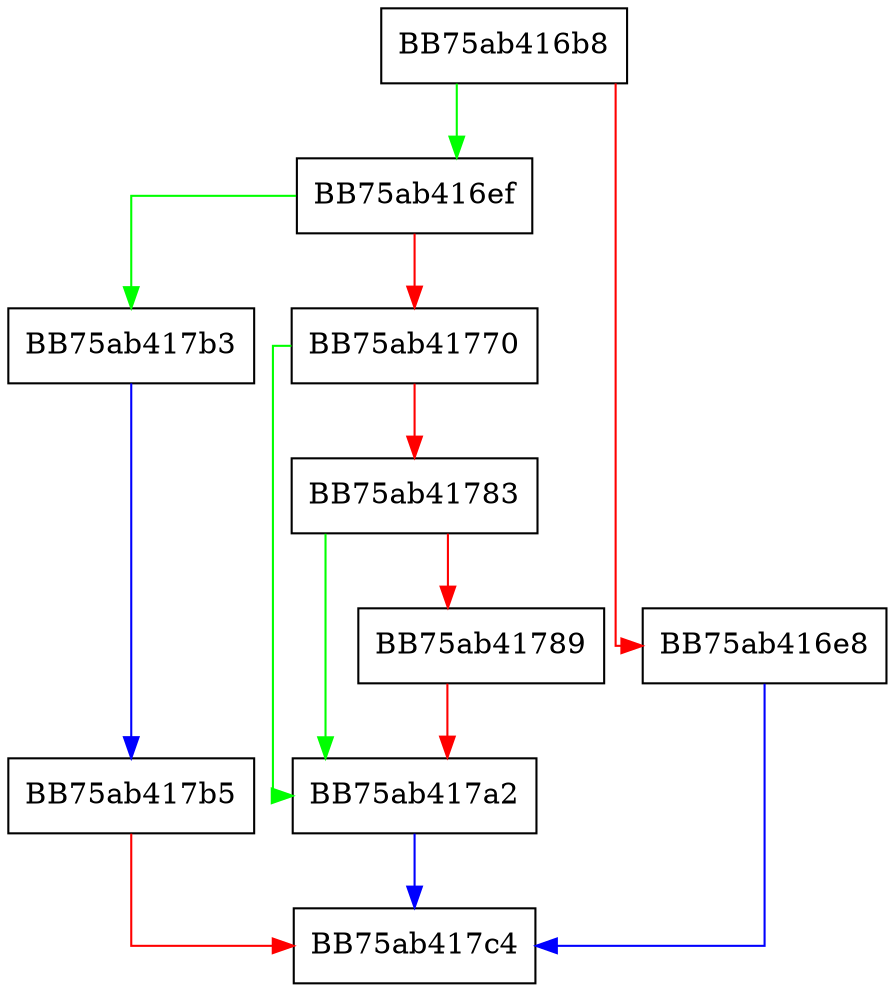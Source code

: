 digraph IsIgnoredOrDisabledThreatWithCloudCheck {
  node [shape="box"];
  graph [splines=ortho];
  BB75ab416b8 -> BB75ab416ef [color="green"];
  BB75ab416b8 -> BB75ab416e8 [color="red"];
  BB75ab416e8 -> BB75ab417c4 [color="blue"];
  BB75ab416ef -> BB75ab417b3 [color="green"];
  BB75ab416ef -> BB75ab41770 [color="red"];
  BB75ab41770 -> BB75ab417a2 [color="green"];
  BB75ab41770 -> BB75ab41783 [color="red"];
  BB75ab41783 -> BB75ab417a2 [color="green"];
  BB75ab41783 -> BB75ab41789 [color="red"];
  BB75ab41789 -> BB75ab417a2 [color="red"];
  BB75ab417a2 -> BB75ab417c4 [color="blue"];
  BB75ab417b3 -> BB75ab417b5 [color="blue"];
  BB75ab417b5 -> BB75ab417c4 [color="red"];
}